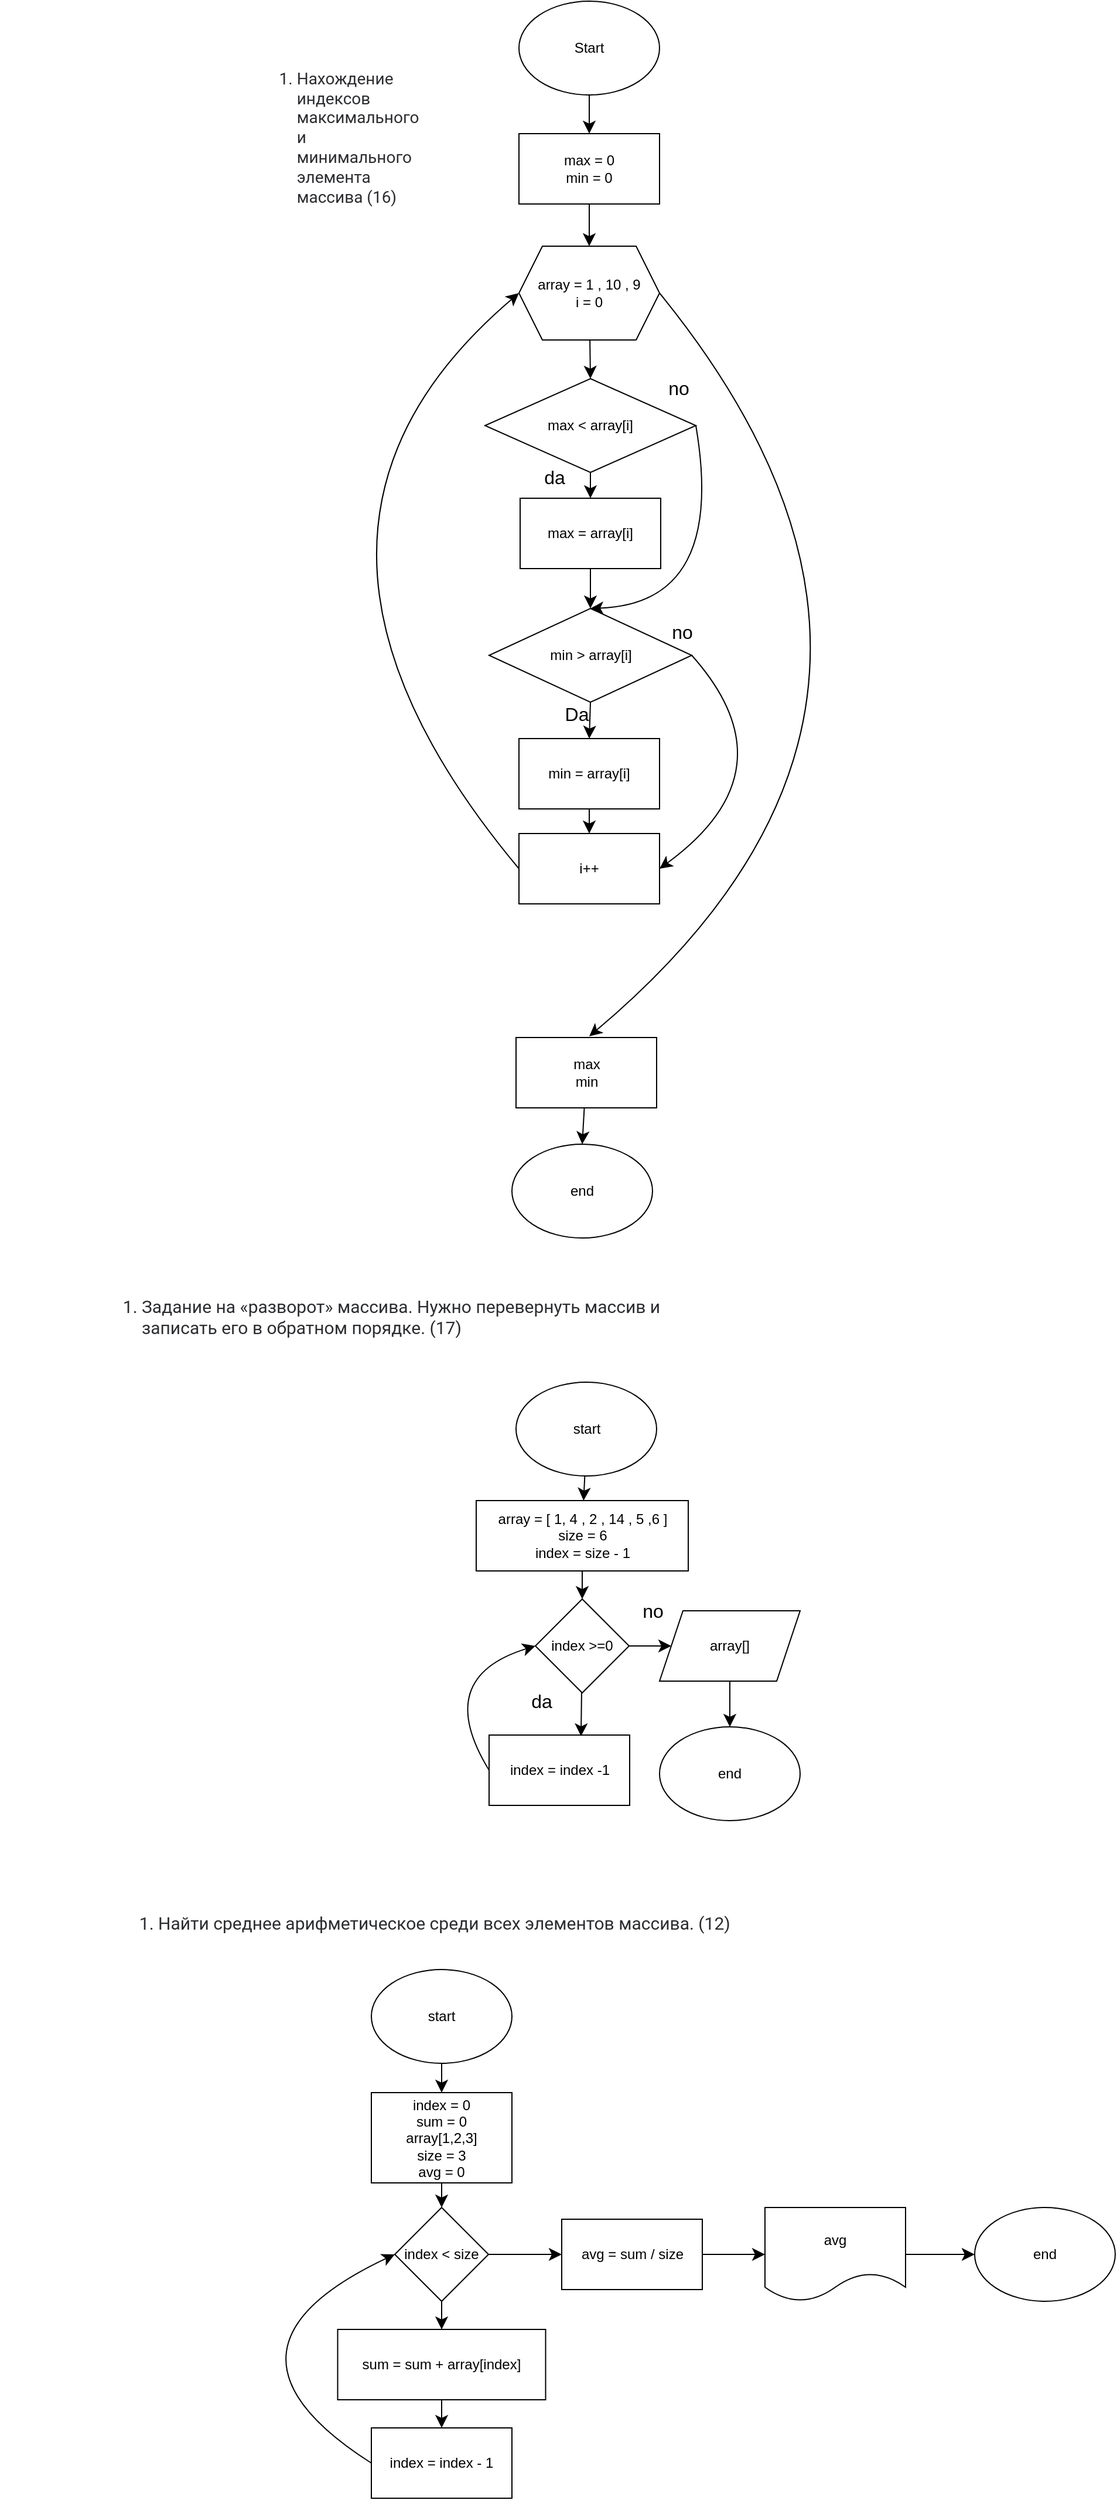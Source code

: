 <mxfile version="24.4.10" type="github">
  <diagram name="Page-1" id="gWwiJSvLonDP4zcX0_uN">
    <mxGraphModel dx="1448" dy="913" grid="0" gridSize="10" guides="1" tooltips="1" connect="1" arrows="1" fold="1" page="0" pageScale="1" pageWidth="850" pageHeight="1100" math="0" shadow="0">
      <root>
        <mxCell id="0" />
        <mxCell id="1" parent="0" />
        <mxCell id="TH4SRn1m3lPipZhizVn4-1" value="&lt;ol style=&quot;box-sizing: border-box; margin-top: 0px; margin-bottom: 10px; color: rgb(44, 45, 48); font-family: Onest, Roboto, &amp;quot;San Francisco&amp;quot;, &amp;quot;Helvetica Neue&amp;quot;, Helvetica, Arial; font-size: 14px; text-align: start; text-wrap: wrap;&quot;&gt;&lt;li style=&quot;box-sizing: border-box;&quot;&gt;Нахождение индексов максимального и минимального элемента массива (16)&lt;/li&gt;&lt;/ol&gt;" style="text;html=1;align=center;verticalAlign=middle;resizable=0;points=[];autosize=1;strokeColor=none;fillColor=none;fontSize=16;" vertex="1" parent="1">
          <mxGeometry x="-357" y="43" width="569" height="39" as="geometry" />
        </mxCell>
        <mxCell id="TH4SRn1m3lPipZhizVn4-20" style="edgeStyle=none;curved=1;rounded=0;orthogonalLoop=1;jettySize=auto;html=1;fontSize=12;startSize=8;endSize=8;" edge="1" parent="1" source="TH4SRn1m3lPipZhizVn4-2" target="TH4SRn1m3lPipZhizVn4-3">
          <mxGeometry relative="1" as="geometry" />
        </mxCell>
        <mxCell id="TH4SRn1m3lPipZhizVn4-2" value="Start" style="ellipse;whiteSpace=wrap;html=1;" vertex="1" parent="1">
          <mxGeometry x="86" y="-58" width="120" height="80" as="geometry" />
        </mxCell>
        <mxCell id="TH4SRn1m3lPipZhizVn4-21" style="edgeStyle=none;curved=1;rounded=0;orthogonalLoop=1;jettySize=auto;html=1;entryX=0.5;entryY=0;entryDx=0;entryDy=0;fontSize=12;startSize=8;endSize=8;" edge="1" parent="1" source="TH4SRn1m3lPipZhizVn4-3" target="TH4SRn1m3lPipZhizVn4-4">
          <mxGeometry relative="1" as="geometry" />
        </mxCell>
        <mxCell id="TH4SRn1m3lPipZhizVn4-3" value="max = 0&lt;div&gt;min = 0&lt;/div&gt;" style="rounded=0;whiteSpace=wrap;html=1;" vertex="1" parent="1">
          <mxGeometry x="86" y="55" width="120" height="60" as="geometry" />
        </mxCell>
        <mxCell id="TH4SRn1m3lPipZhizVn4-9" style="edgeStyle=none;curved=1;rounded=0;orthogonalLoop=1;jettySize=auto;html=1;entryX=0.5;entryY=0;entryDx=0;entryDy=0;fontSize=12;startSize=8;endSize=8;" edge="1" parent="1" source="TH4SRn1m3lPipZhizVn4-4" target="TH4SRn1m3lPipZhizVn4-5">
          <mxGeometry relative="1" as="geometry" />
        </mxCell>
        <mxCell id="TH4SRn1m3lPipZhizVn4-24" style="edgeStyle=none;curved=1;rounded=0;orthogonalLoop=1;jettySize=auto;html=1;fontSize=12;startSize=8;endSize=8;exitX=1;exitY=0.5;exitDx=0;exitDy=0;" edge="1" parent="1" source="TH4SRn1m3lPipZhizVn4-4">
          <mxGeometry relative="1" as="geometry">
            <mxPoint x="146" y="825" as="targetPoint" />
            <Array as="points">
              <mxPoint x="488" y="537" />
            </Array>
          </mxGeometry>
        </mxCell>
        <mxCell id="TH4SRn1m3lPipZhizVn4-4" value="array = 1 , 10 , 9&lt;div&gt;i = 0&lt;/div&gt;" style="shape=hexagon;perimeter=hexagonPerimeter2;whiteSpace=wrap;html=1;fixedSize=1;" vertex="1" parent="1">
          <mxGeometry x="86" y="151" width="120" height="80" as="geometry" />
        </mxCell>
        <mxCell id="TH4SRn1m3lPipZhizVn4-10" style="edgeStyle=none;curved=1;rounded=0;orthogonalLoop=1;jettySize=auto;html=1;exitX=0.5;exitY=1;exitDx=0;exitDy=0;entryX=0.5;entryY=0;entryDx=0;entryDy=0;fontSize=12;startSize=8;endSize=8;" edge="1" parent="1" source="TH4SRn1m3lPipZhizVn4-5" target="TH4SRn1m3lPipZhizVn4-6">
          <mxGeometry relative="1" as="geometry" />
        </mxCell>
        <mxCell id="TH4SRn1m3lPipZhizVn4-13" style="edgeStyle=none;curved=1;rounded=0;orthogonalLoop=1;jettySize=auto;html=1;exitX=1;exitY=0.5;exitDx=0;exitDy=0;fontSize=12;startSize=8;endSize=8;entryX=0.5;entryY=0;entryDx=0;entryDy=0;" edge="1" parent="1" source="TH4SRn1m3lPipZhizVn4-5" target="TH4SRn1m3lPipZhizVn4-7">
          <mxGeometry relative="1" as="geometry">
            <mxPoint x="228" y="455" as="targetPoint" />
            <Array as="points">
              <mxPoint x="263" y="456" />
            </Array>
          </mxGeometry>
        </mxCell>
        <mxCell id="TH4SRn1m3lPipZhizVn4-5" value="max &amp;lt; array[i]" style="rhombus;whiteSpace=wrap;html=1;" vertex="1" parent="1">
          <mxGeometry x="57" y="264" width="180" height="80" as="geometry" />
        </mxCell>
        <mxCell id="TH4SRn1m3lPipZhizVn4-11" style="edgeStyle=none;curved=1;rounded=0;orthogonalLoop=1;jettySize=auto;html=1;exitX=0.5;exitY=1;exitDx=0;exitDy=0;fontSize=12;startSize=8;endSize=8;" edge="1" parent="1" source="TH4SRn1m3lPipZhizVn4-6" target="TH4SRn1m3lPipZhizVn4-7">
          <mxGeometry relative="1" as="geometry" />
        </mxCell>
        <mxCell id="TH4SRn1m3lPipZhizVn4-6" value="max = array[i]" style="rounded=0;whiteSpace=wrap;html=1;" vertex="1" parent="1">
          <mxGeometry x="87" y="366" width="120" height="60" as="geometry" />
        </mxCell>
        <mxCell id="TH4SRn1m3lPipZhizVn4-12" style="edgeStyle=none;curved=1;rounded=0;orthogonalLoop=1;jettySize=auto;html=1;exitX=0.5;exitY=1;exitDx=0;exitDy=0;entryX=0.5;entryY=0;entryDx=0;entryDy=0;fontSize=12;startSize=8;endSize=8;" edge="1" parent="1" source="TH4SRn1m3lPipZhizVn4-7" target="TH4SRn1m3lPipZhizVn4-8">
          <mxGeometry relative="1" as="geometry" />
        </mxCell>
        <mxCell id="TH4SRn1m3lPipZhizVn4-22" style="edgeStyle=none;curved=1;rounded=0;orthogonalLoop=1;jettySize=auto;html=1;entryX=1;entryY=0.5;entryDx=0;entryDy=0;fontSize=12;startSize=8;endSize=8;exitX=1;exitY=0.5;exitDx=0;exitDy=0;" edge="1" parent="1" source="TH4SRn1m3lPipZhizVn4-7" target="TH4SRn1m3lPipZhizVn4-18">
          <mxGeometry relative="1" as="geometry">
            <Array as="points">
              <mxPoint x="321" y="598" />
            </Array>
          </mxGeometry>
        </mxCell>
        <mxCell id="TH4SRn1m3lPipZhizVn4-7" value="min &amp;gt; array[i]" style="rhombus;whiteSpace=wrap;html=1;" vertex="1" parent="1">
          <mxGeometry x="60.5" y="460" width="173" height="80" as="geometry" />
        </mxCell>
        <mxCell id="TH4SRn1m3lPipZhizVn4-19" style="edgeStyle=none;curved=1;rounded=0;orthogonalLoop=1;jettySize=auto;html=1;fontSize=12;startSize=8;endSize=8;" edge="1" parent="1" source="TH4SRn1m3lPipZhizVn4-8" target="TH4SRn1m3lPipZhizVn4-18">
          <mxGeometry relative="1" as="geometry" />
        </mxCell>
        <mxCell id="TH4SRn1m3lPipZhizVn4-8" value="min = array[i]" style="rounded=0;whiteSpace=wrap;html=1;" vertex="1" parent="1">
          <mxGeometry x="86" y="571" width="120" height="60" as="geometry" />
        </mxCell>
        <mxCell id="TH4SRn1m3lPipZhizVn4-23" style="edgeStyle=none;curved=1;rounded=0;orthogonalLoop=1;jettySize=auto;html=1;entryX=0;entryY=0.5;entryDx=0;entryDy=0;fontSize=12;startSize=8;endSize=8;exitX=0;exitY=0.5;exitDx=0;exitDy=0;" edge="1" parent="1" source="TH4SRn1m3lPipZhizVn4-18" target="TH4SRn1m3lPipZhizVn4-4">
          <mxGeometry relative="1" as="geometry">
            <mxPoint x="84" y="682" as="sourcePoint" />
            <Array as="points">
              <mxPoint x="-154" y="395" />
            </Array>
          </mxGeometry>
        </mxCell>
        <mxCell id="TH4SRn1m3lPipZhizVn4-18" value="i++" style="rounded=0;whiteSpace=wrap;html=1;" vertex="1" parent="1">
          <mxGeometry x="86" y="652" width="120" height="60" as="geometry" />
        </mxCell>
        <mxCell id="TH4SRn1m3lPipZhizVn4-25" value="Da" style="text;html=1;align=center;verticalAlign=middle;resizable=0;points=[];autosize=1;strokeColor=none;fillColor=none;fontSize=16;" vertex="1" parent="1">
          <mxGeometry x="115.5" y="534.5" width="38" height="31" as="geometry" />
        </mxCell>
        <mxCell id="TH4SRn1m3lPipZhizVn4-26" value="da" style="text;html=1;align=center;verticalAlign=middle;resizable=0;points=[];autosize=1;strokeColor=none;fillColor=none;fontSize=16;" vertex="1" parent="1">
          <mxGeometry x="97.5" y="332.5" width="36" height="31" as="geometry" />
        </mxCell>
        <mxCell id="TH4SRn1m3lPipZhizVn4-27" value="no" style="text;html=1;align=center;verticalAlign=middle;resizable=0;points=[];autosize=1;strokeColor=none;fillColor=none;fontSize=16;" vertex="1" parent="1">
          <mxGeometry x="203.5" y="256.5" width="36" height="31" as="geometry" />
        </mxCell>
        <mxCell id="TH4SRn1m3lPipZhizVn4-28" value="no" style="text;html=1;align=center;verticalAlign=middle;resizable=0;points=[];autosize=1;strokeColor=none;fillColor=none;fontSize=16;" vertex="1" parent="1">
          <mxGeometry x="206.5" y="464.5" width="36" height="31" as="geometry" />
        </mxCell>
        <mxCell id="TH4SRn1m3lPipZhizVn4-31" style="edgeStyle=none;curved=1;rounded=0;orthogonalLoop=1;jettySize=auto;html=1;entryX=0.5;entryY=0;entryDx=0;entryDy=0;fontSize=12;startSize=8;endSize=8;" edge="1" parent="1" source="TH4SRn1m3lPipZhizVn4-29" target="TH4SRn1m3lPipZhizVn4-30">
          <mxGeometry relative="1" as="geometry" />
        </mxCell>
        <mxCell id="TH4SRn1m3lPipZhizVn4-29" value="max&lt;div&gt;min&lt;/div&gt;" style="rounded=0;whiteSpace=wrap;html=1;" vertex="1" parent="1">
          <mxGeometry x="83.5" y="826" width="120" height="60" as="geometry" />
        </mxCell>
        <mxCell id="TH4SRn1m3lPipZhizVn4-30" value="end" style="ellipse;whiteSpace=wrap;html=1;" vertex="1" parent="1">
          <mxGeometry x="80" y="917" width="120" height="80" as="geometry" />
        </mxCell>
        <mxCell id="TH4SRn1m3lPipZhizVn4-33" value="&lt;ol style=&quot;box-sizing: border-box; margin-top: 0px; margin-bottom: 10px; color: rgb(44, 45, 48); font-family: Onest, Roboto, &amp;quot;San Francisco&amp;quot;, &amp;quot;Helvetica Neue&amp;quot;, Helvetica, Arial; font-size: 15px; font-style: normal; font-variant-ligatures: normal; font-variant-caps: normal; font-weight: 400; letter-spacing: normal; orphans: 2; text-align: start; text-indent: 0px; text-transform: none; widows: 2; word-spacing: 0px; -webkit-text-stroke-width: 0px; white-space: normal; background-color: rgb(255, 255, 255); text-decoration-thickness: initial; text-decoration-style: initial; text-decoration-color: initial;&quot;&gt;&lt;li style=&quot;box-sizing: border-box;&quot;&gt;Задание на «разворот» массива. Нужно перевернуть массив и записать его в обратном порядке. (17)&lt;/li&gt;&lt;/ol&gt;&lt;br class=&quot;Apple-interchange-newline&quot;&gt;" style="text;whiteSpace=wrap;html=1;" vertex="1" parent="1">
          <mxGeometry x="-278" y="1040" width="550" height="82" as="geometry" />
        </mxCell>
        <mxCell id="TH4SRn1m3lPipZhizVn4-50" style="edgeStyle=none;curved=1;rounded=0;orthogonalLoop=1;jettySize=auto;html=1;fontSize=12;startSize=8;endSize=8;" edge="1" parent="1" source="TH4SRn1m3lPipZhizVn4-34" target="TH4SRn1m3lPipZhizVn4-35">
          <mxGeometry relative="1" as="geometry" />
        </mxCell>
        <mxCell id="TH4SRn1m3lPipZhizVn4-34" value="start" style="ellipse;whiteSpace=wrap;html=1;" vertex="1" parent="1">
          <mxGeometry x="83.5" y="1120" width="120" height="80" as="geometry" />
        </mxCell>
        <mxCell id="TH4SRn1m3lPipZhizVn4-49" style="edgeStyle=none;curved=1;rounded=0;orthogonalLoop=1;jettySize=auto;html=1;fontSize=12;startSize=8;endSize=8;" edge="1" parent="1" source="TH4SRn1m3lPipZhizVn4-35" target="TH4SRn1m3lPipZhizVn4-36">
          <mxGeometry relative="1" as="geometry" />
        </mxCell>
        <mxCell id="TH4SRn1m3lPipZhizVn4-35" value="array = [ 1, 4 , 2 , 14 , 5 ,6 ]&lt;div&gt;size = 6&lt;/div&gt;&lt;div&gt;index = size - 1&lt;/div&gt;" style="rounded=0;whiteSpace=wrap;html=1;" vertex="1" parent="1">
          <mxGeometry x="49.5" y="1221" width="181" height="60" as="geometry" />
        </mxCell>
        <mxCell id="TH4SRn1m3lPipZhizVn4-48" style="edgeStyle=none;curved=1;rounded=0;orthogonalLoop=1;jettySize=auto;html=1;entryX=0;entryY=0.5;entryDx=0;entryDy=0;fontSize=12;startSize=8;endSize=8;" edge="1" parent="1" source="TH4SRn1m3lPipZhizVn4-36" target="TH4SRn1m3lPipZhizVn4-38">
          <mxGeometry relative="1" as="geometry" />
        </mxCell>
        <mxCell id="TH4SRn1m3lPipZhizVn4-36" value="index &amp;gt;=0" style="rhombus;whiteSpace=wrap;html=1;" vertex="1" parent="1">
          <mxGeometry x="100" y="1305" width="80" height="80" as="geometry" />
        </mxCell>
        <mxCell id="TH4SRn1m3lPipZhizVn4-40" style="edgeStyle=none;curved=1;rounded=0;orthogonalLoop=1;jettySize=auto;html=1;fontSize=12;startSize=8;endSize=8;" edge="1" parent="1" source="TH4SRn1m3lPipZhizVn4-38" target="TH4SRn1m3lPipZhizVn4-39">
          <mxGeometry relative="1" as="geometry" />
        </mxCell>
        <mxCell id="TH4SRn1m3lPipZhizVn4-38" value="array[]" style="shape=parallelogram;perimeter=parallelogramPerimeter;whiteSpace=wrap;html=1;fixedSize=1;" vertex="1" parent="1">
          <mxGeometry x="206" y="1315" width="120" height="60" as="geometry" />
        </mxCell>
        <mxCell id="TH4SRn1m3lPipZhizVn4-39" value="end" style="ellipse;whiteSpace=wrap;html=1;" vertex="1" parent="1">
          <mxGeometry x="206" y="1414" width="120" height="80" as="geometry" />
        </mxCell>
        <mxCell id="TH4SRn1m3lPipZhizVn4-45" style="edgeStyle=none;curved=1;rounded=0;orthogonalLoop=1;jettySize=auto;html=1;exitX=0;exitY=0.5;exitDx=0;exitDy=0;entryX=0;entryY=0.5;entryDx=0;entryDy=0;fontSize=12;startSize=8;endSize=8;" edge="1" parent="1" source="TH4SRn1m3lPipZhizVn4-41" target="TH4SRn1m3lPipZhizVn4-36">
          <mxGeometry relative="1" as="geometry">
            <Array as="points">
              <mxPoint x="12" y="1372" />
            </Array>
          </mxGeometry>
        </mxCell>
        <mxCell id="TH4SRn1m3lPipZhizVn4-41" value="index = index -1" style="rounded=0;whiteSpace=wrap;html=1;" vertex="1" parent="1">
          <mxGeometry x="60.5" y="1421" width="120" height="60" as="geometry" />
        </mxCell>
        <mxCell id="TH4SRn1m3lPipZhizVn4-42" style="edgeStyle=none;curved=1;rounded=0;orthogonalLoop=1;jettySize=auto;html=1;entryX=0.654;entryY=0.017;entryDx=0;entryDy=0;entryPerimeter=0;fontSize=12;startSize=8;endSize=8;" edge="1" parent="1" source="TH4SRn1m3lPipZhizVn4-36" target="TH4SRn1m3lPipZhizVn4-41">
          <mxGeometry relative="1" as="geometry" />
        </mxCell>
        <mxCell id="TH4SRn1m3lPipZhizVn4-46" value="da" style="text;html=1;align=center;verticalAlign=middle;resizable=0;points=[];autosize=1;strokeColor=none;fillColor=none;fontSize=16;" vertex="1" parent="1">
          <mxGeometry x="86.5" y="1376.5" width="36" height="31" as="geometry" />
        </mxCell>
        <mxCell id="TH4SRn1m3lPipZhizVn4-47" value="no" style="text;html=1;align=center;verticalAlign=middle;resizable=0;points=[];autosize=1;strokeColor=none;fillColor=none;fontSize=16;" vertex="1" parent="1">
          <mxGeometry x="181.5" y="1299.5" width="36" height="31" as="geometry" />
        </mxCell>
        <mxCell id="TH4SRn1m3lPipZhizVn4-51" value="&lt;ol style=&quot;box-sizing: border-box; margin-top: 0px; margin-bottom: 10px; color: rgb(44, 45, 48); font-family: Onest, Roboto, &amp;quot;San Francisco&amp;quot;, &amp;quot;Helvetica Neue&amp;quot;, Helvetica, Arial; font-size: 15px; font-style: normal; font-variant-ligatures: normal; font-variant-caps: normal; font-weight: 400; letter-spacing: normal; orphans: 2; text-align: start; text-indent: 0px; text-transform: none; widows: 2; word-spacing: 0px; -webkit-text-stroke-width: 0px; white-space: normal; background-color: rgb(255, 255, 255); text-decoration-thickness: initial; text-decoration-style: initial; text-decoration-color: initial;&quot;&gt;&lt;li style=&quot;box-sizing: border-box;&quot;&gt;Найти среднее арифметическое среди всех элементов массива. (12)&lt;/li&gt;&lt;/ol&gt;" style="text;whiteSpace=wrap;html=1;" vertex="1" parent="1">
          <mxGeometry x="-264" y="1566" width="550" height="68" as="geometry" />
        </mxCell>
        <mxCell id="TH4SRn1m3lPipZhizVn4-56" style="edgeStyle=none;curved=1;rounded=0;orthogonalLoop=1;jettySize=auto;html=1;entryX=0.5;entryY=0;entryDx=0;entryDy=0;fontSize=12;startSize=8;endSize=8;" edge="1" parent="1" source="TH4SRn1m3lPipZhizVn4-52" target="TH4SRn1m3lPipZhizVn4-53">
          <mxGeometry relative="1" as="geometry" />
        </mxCell>
        <mxCell id="TH4SRn1m3lPipZhizVn4-52" value="start" style="ellipse;whiteSpace=wrap;html=1;" vertex="1" parent="1">
          <mxGeometry x="-40" y="1621" width="120" height="80" as="geometry" />
        </mxCell>
        <mxCell id="TH4SRn1m3lPipZhizVn4-57" style="edgeStyle=none;curved=1;rounded=0;orthogonalLoop=1;jettySize=auto;html=1;fontSize=12;startSize=8;endSize=8;" edge="1" parent="1" source="TH4SRn1m3lPipZhizVn4-53" target="TH4SRn1m3lPipZhizVn4-55">
          <mxGeometry relative="1" as="geometry" />
        </mxCell>
        <mxCell id="TH4SRn1m3lPipZhizVn4-53" value="index = 0&lt;div&gt;sum = 0&lt;/div&gt;&lt;div&gt;array[1,2,3]&lt;/div&gt;&lt;div&gt;size = 3&lt;/div&gt;&lt;div&gt;avg = 0&lt;/div&gt;" style="rounded=0;whiteSpace=wrap;html=1;" vertex="1" parent="1">
          <mxGeometry x="-40" y="1726" width="120" height="77" as="geometry" />
        </mxCell>
        <mxCell id="TH4SRn1m3lPipZhizVn4-60" style="edgeStyle=none;curved=1;rounded=0;orthogonalLoop=1;jettySize=auto;html=1;entryX=0.5;entryY=0;entryDx=0;entryDy=0;fontSize=12;startSize=8;endSize=8;" edge="1" parent="1" source="TH4SRn1m3lPipZhizVn4-55" target="TH4SRn1m3lPipZhizVn4-58">
          <mxGeometry relative="1" as="geometry" />
        </mxCell>
        <mxCell id="TH4SRn1m3lPipZhizVn4-64" value="" style="edgeStyle=none;curved=1;rounded=0;orthogonalLoop=1;jettySize=auto;html=1;fontSize=12;startSize=8;endSize=8;" edge="1" parent="1" source="TH4SRn1m3lPipZhizVn4-55" target="TH4SRn1m3lPipZhizVn4-63">
          <mxGeometry relative="1" as="geometry" />
        </mxCell>
        <mxCell id="TH4SRn1m3lPipZhizVn4-55" value="index &amp;lt; size" style="rhombus;whiteSpace=wrap;html=1;" vertex="1" parent="1">
          <mxGeometry x="-20" y="1824" width="80" height="80" as="geometry" />
        </mxCell>
        <mxCell id="TH4SRn1m3lPipZhizVn4-61" style="edgeStyle=none;curved=1;rounded=0;orthogonalLoop=1;jettySize=auto;html=1;entryX=0.5;entryY=0;entryDx=0;entryDy=0;fontSize=12;startSize=8;endSize=8;" edge="1" parent="1" source="TH4SRn1m3lPipZhizVn4-58" target="TH4SRn1m3lPipZhizVn4-59">
          <mxGeometry relative="1" as="geometry" />
        </mxCell>
        <mxCell id="TH4SRn1m3lPipZhizVn4-58" value="sum = sum + array[index]" style="rounded=0;whiteSpace=wrap;html=1;" vertex="1" parent="1">
          <mxGeometry x="-68.75" y="1928" width="177.5" height="60" as="geometry" />
        </mxCell>
        <mxCell id="TH4SRn1m3lPipZhizVn4-62" style="edgeStyle=none;curved=1;rounded=0;orthogonalLoop=1;jettySize=auto;html=1;exitX=0;exitY=0.5;exitDx=0;exitDy=0;entryX=0;entryY=0.5;entryDx=0;entryDy=0;fontSize=12;startSize=8;endSize=8;" edge="1" parent="1" source="TH4SRn1m3lPipZhizVn4-59" target="TH4SRn1m3lPipZhizVn4-55">
          <mxGeometry relative="1" as="geometry">
            <Array as="points">
              <mxPoint x="-192" y="1945" />
            </Array>
          </mxGeometry>
        </mxCell>
        <mxCell id="TH4SRn1m3lPipZhizVn4-59" value="index = index - 1" style="rounded=0;whiteSpace=wrap;html=1;" vertex="1" parent="1">
          <mxGeometry x="-40" y="2012" width="120" height="60" as="geometry" />
        </mxCell>
        <mxCell id="TH4SRn1m3lPipZhizVn4-66" style="edgeStyle=none;curved=1;rounded=0;orthogonalLoop=1;jettySize=auto;html=1;entryX=0;entryY=0.5;entryDx=0;entryDy=0;fontSize=12;startSize=8;endSize=8;" edge="1" parent="1" source="TH4SRn1m3lPipZhizVn4-63" target="TH4SRn1m3lPipZhizVn4-65">
          <mxGeometry relative="1" as="geometry" />
        </mxCell>
        <mxCell id="TH4SRn1m3lPipZhizVn4-63" value="avg = sum / size" style="whiteSpace=wrap;html=1;" vertex="1" parent="1">
          <mxGeometry x="122.5" y="1834" width="120" height="60" as="geometry" />
        </mxCell>
        <mxCell id="TH4SRn1m3lPipZhizVn4-68" style="edgeStyle=none;curved=1;rounded=0;orthogonalLoop=1;jettySize=auto;html=1;entryX=0;entryY=0.5;entryDx=0;entryDy=0;fontSize=12;startSize=8;endSize=8;" edge="1" parent="1" source="TH4SRn1m3lPipZhizVn4-65" target="TH4SRn1m3lPipZhizVn4-67">
          <mxGeometry relative="1" as="geometry" />
        </mxCell>
        <mxCell id="TH4SRn1m3lPipZhizVn4-65" value="avg" style="shape=document;whiteSpace=wrap;html=1;boundedLbl=1;" vertex="1" parent="1">
          <mxGeometry x="296" y="1824" width="120" height="80" as="geometry" />
        </mxCell>
        <mxCell id="TH4SRn1m3lPipZhizVn4-67" value="end" style="ellipse;whiteSpace=wrap;html=1;" vertex="1" parent="1">
          <mxGeometry x="475" y="1824" width="120" height="80" as="geometry" />
        </mxCell>
      </root>
    </mxGraphModel>
  </diagram>
</mxfile>
